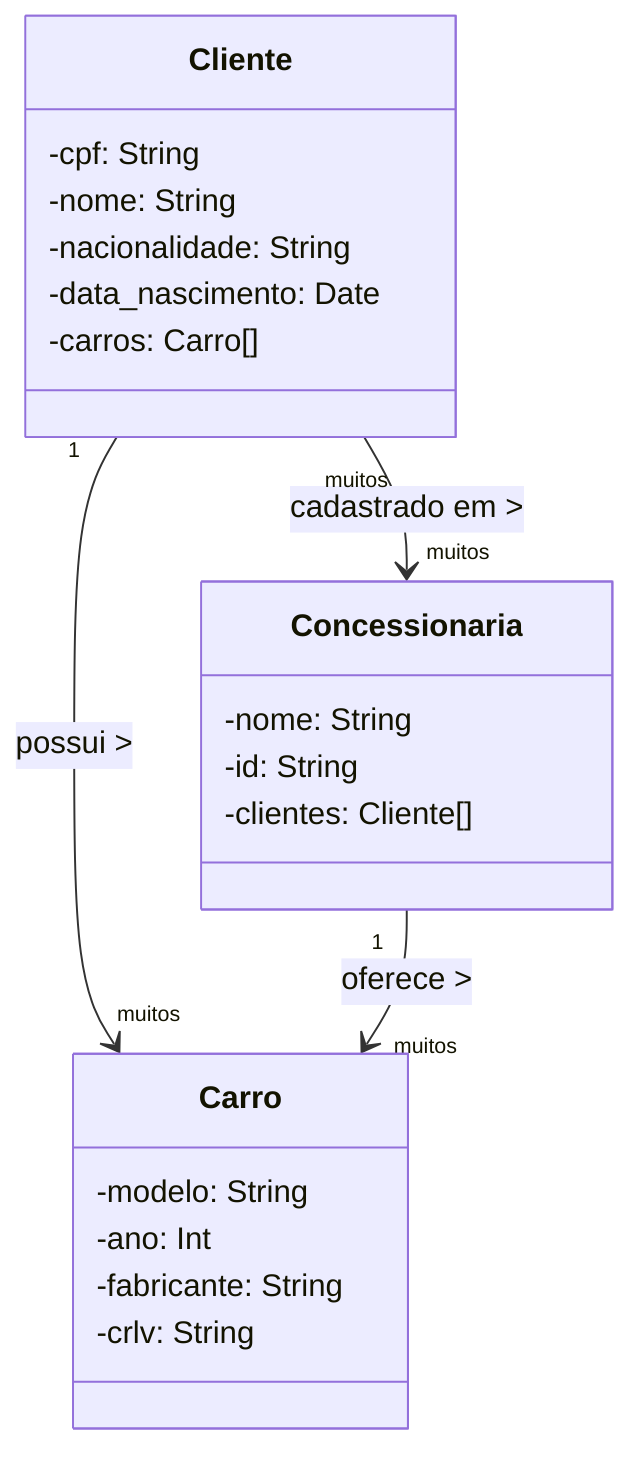 classDiagram
    class Carro {
        -modelo: String
        -ano: Int
        -fabricante: String
        -crlv: String
    }

    class Cliente {
        -cpf: String
        -nome: String
        -nacionalidade: String
        -data_nascimento: Date
        -carros: Carro[]
    }

    class Concessionaria {
        -nome: String
        -id: String
        -clientes: Cliente[]
    }

    Cliente "1" --> "muitos" Carro : possui >
    Concessionaria "1" --> "muitos" Carro : oferece >
    Cliente "muitos" --> "muitos" Concessionaria : cadastrado em >